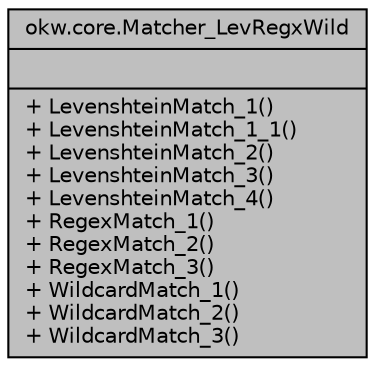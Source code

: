 digraph "okw.core.Matcher_LevRegxWild"
{
 // INTERACTIVE_SVG=YES
 // LATEX_PDF_SIZE
  edge [fontname="Helvetica",fontsize="10",labelfontname="Helvetica",labelfontsize="10"];
  node [fontname="Helvetica",fontsize="10",shape=record];
  Node1 [label="{okw.core.Matcher_LevRegxWild\n||+ LevenshteinMatch_1()\l+ LevenshteinMatch_1_1()\l+ LevenshteinMatch_2()\l+ LevenshteinMatch_3()\l+ LevenshteinMatch_4()\l+ RegexMatch_1()\l+ RegexMatch_2()\l+ RegexMatch_3()\l+ WildcardMatch_1()\l+ WildcardMatch_2()\l+ WildcardMatch_3()\l}",height=0.2,width=0.4,color="black", fillcolor="grey75", style="filled", fontcolor="black",tooltip=" "];
}
